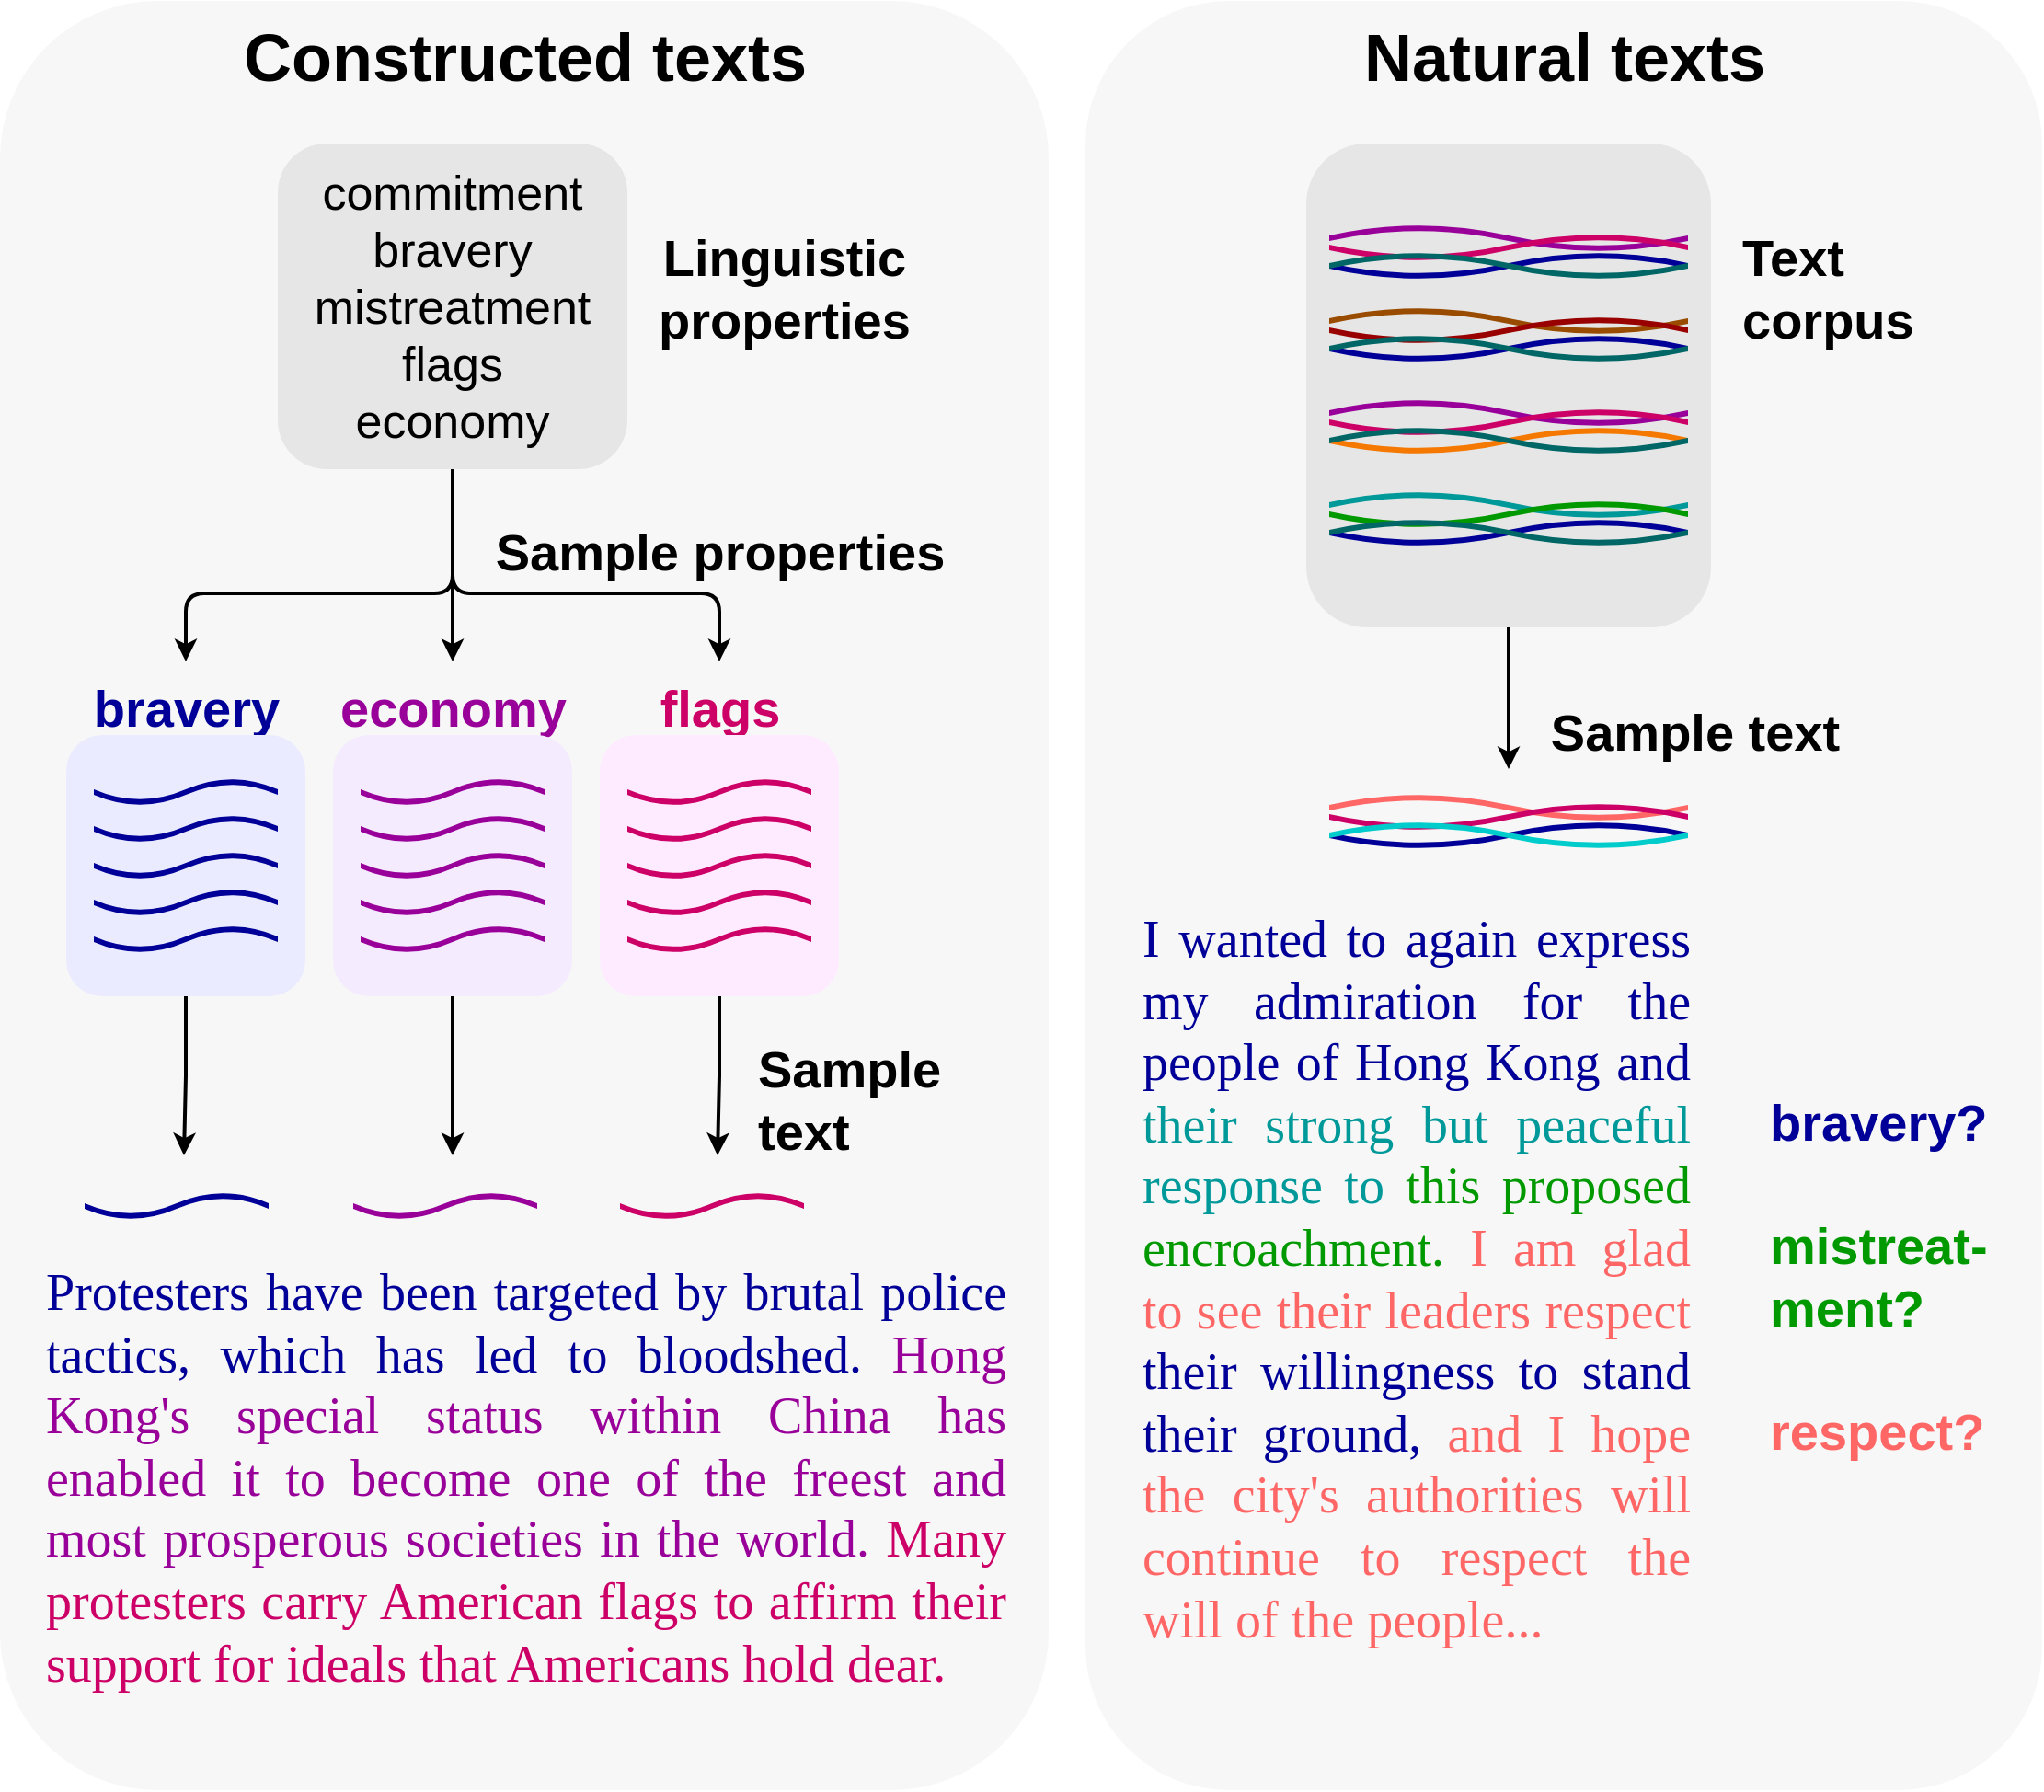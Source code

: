 <mxfile version="21.2.9" type="device" pages="3">
  <diagram name="text_sampling" id="WroFD1hm8cYtH9InglmM">
    <mxGraphModel dx="1509" dy="699" grid="1" gridSize="10" guides="1" tooltips="1" connect="1" arrows="1" fold="1" page="1" pageScale="1" pageWidth="1800" pageHeight="1500" math="0" shadow="0">
      <root>
        <mxCell id="0" />
        <mxCell id="1" parent="0" />
        <mxCell id="6hANDe1LfJOE-iJplE4u-136" value="" style="rounded=1;whiteSpace=wrap;html=1;fillColor=#f7f7f7;fontColor=#333333;strokeColor=none;fontSize=28;movable=1;resizable=1;rotatable=1;deletable=1;editable=1;locked=0;connectable=1;" vertex="1" parent="1">
          <mxGeometry x="860" y="107.5" width="520" height="972.5" as="geometry" />
        </mxCell>
        <mxCell id="6hANDe1LfJOE-iJplE4u-134" value="" style="rounded=1;whiteSpace=wrap;html=1;fillColor=#f7f7f7;fontColor=#333333;strokeColor=none;movable=1;resizable=1;rotatable=1;deletable=1;editable=1;locked=0;connectable=1;" vertex="1" parent="1">
          <mxGeometry x="270" y="107.5" width="570" height="972.5" as="geometry" />
        </mxCell>
        <mxCell id="6hANDe1LfJOE-iJplE4u-148" style="edgeStyle=orthogonalEdgeStyle;rounded=1;orthogonalLoop=1;jettySize=auto;html=1;exitX=0.5;exitY=1;exitDx=0;exitDy=0;strokeWidth=2;" edge="1" parent="1" target="6hANDe1LfJOE-iJplE4u-11">
          <mxGeometry relative="1" as="geometry">
            <mxPoint x="516" y="386.5" as="sourcePoint" />
            <Array as="points">
              <mxPoint x="516" y="429.5" />
              <mxPoint x="661" y="429.5" />
            </Array>
          </mxGeometry>
        </mxCell>
        <mxCell id="6hANDe1LfJOE-iJplE4u-149" style="edgeStyle=orthogonalEdgeStyle;rounded=1;orthogonalLoop=1;jettySize=auto;html=1;exitX=0.5;exitY=1;exitDx=0;exitDy=0;strokeWidth=2;" edge="1" parent="1" target="6hANDe1LfJOE-iJplE4u-9">
          <mxGeometry relative="1" as="geometry">
            <mxPoint x="516" y="386.5" as="sourcePoint" />
            <Array as="points">
              <mxPoint x="516" y="429.5" />
              <mxPoint x="371" y="429.5" />
            </Array>
          </mxGeometry>
        </mxCell>
        <mxCell id="6hANDe1LfJOE-iJplE4u-150" style="edgeStyle=orthogonalEdgeStyle;rounded=0;orthogonalLoop=1;jettySize=auto;html=1;strokeWidth=2;" edge="1" parent="1" source="6hANDe1LfJOE-iJplE4u-1" target="6hANDe1LfJOE-iJplE4u-10">
          <mxGeometry relative="1" as="geometry">
            <mxPoint x="516" y="386.5" as="sourcePoint" />
          </mxGeometry>
        </mxCell>
        <mxCell id="6hANDe1LfJOE-iJplE4u-1" value="&lt;div style=&quot;font-size: 26px;&quot;&gt;&lt;font style=&quot;font-size: 26px;&quot;&gt;commitment&lt;/font&gt;&lt;/div&gt;&lt;div style=&quot;font-size: 26px;&quot;&gt;&lt;font style=&quot;font-size: 26px;&quot;&gt;bravery&lt;/font&gt;&lt;/div&gt;&lt;div style=&quot;font-size: 26px;&quot;&gt;&lt;font style=&quot;font-size: 26px;&quot;&gt;mistreatment&lt;/font&gt;&lt;/div&gt;&lt;div style=&quot;font-size: 26px;&quot;&gt;&lt;font style=&quot;font-size: 26px;&quot;&gt;flags&lt;/font&gt;&lt;/div&gt;&lt;div style=&quot;font-size: 26px;&quot;&gt;&lt;font style=&quot;font-size: 26px;&quot;&gt;economy&lt;/font&gt;&lt;/div&gt;" style="rounded=1;whiteSpace=wrap;html=1;fontSize=22;fillColor=#E6E6E6;strokeColor=none;" vertex="1" parent="1">
          <mxGeometry x="421" y="185" width="190" height="177" as="geometry" />
        </mxCell>
        <mxCell id="6hANDe1LfJOE-iJplE4u-2" value="&lt;b style=&quot;font-size: 28px;&quot;&gt;Linguistic &lt;br&gt;properties&lt;br style=&quot;font-size: 28px;&quot;&gt;&lt;/b&gt;" style="text;html=1;align=center;verticalAlign=middle;resizable=0;points=[];autosize=1;strokeColor=none;fillColor=none;fontSize=28;" vertex="1" parent="1">
          <mxGeometry x="616" y="224" width="160" height="80" as="geometry" />
        </mxCell>
        <mxCell id="6hANDe1LfJOE-iJplE4u-9" value="bravery" style="text;html=1;align=center;verticalAlign=middle;resizable=0;points=[];autosize=1;strokeColor=none;fillColor=none;fontSize=28;fontStyle=1;fontColor=#000099;" vertex="1" parent="1">
          <mxGeometry x="311" y="466.5" width="120" height="50" as="geometry" />
        </mxCell>
        <mxCell id="6hANDe1LfJOE-iJplE4u-10" value="&lt;font style=&quot;font-size: 28px;&quot; color=&quot;#990099&quot;&gt;economy&lt;/font&gt;" style="text;html=1;align=center;verticalAlign=middle;resizable=0;points=[];autosize=1;strokeColor=none;fillColor=none;fontSize=28;fontStyle=1" vertex="1" parent="1">
          <mxGeometry x="441" y="466.5" width="150" height="50" as="geometry" />
        </mxCell>
        <mxCell id="6hANDe1LfJOE-iJplE4u-11" value="flags" style="text;html=1;align=center;verticalAlign=middle;resizable=0;points=[];autosize=1;strokeColor=none;fillColor=none;fontSize=28;fontStyle=1;fontColor=#CC0066;" vertex="1" parent="1">
          <mxGeometry x="616" y="466.5" width="90" height="50" as="geometry" />
        </mxCell>
        <mxCell id="6hANDe1LfJOE-iJplE4u-79" style="edgeStyle=orthogonalEdgeStyle;rounded=0;orthogonalLoop=1;jettySize=auto;html=1;exitX=0.5;exitY=1;exitDx=0;exitDy=0;strokeWidth=2;" edge="1" parent="1" source="6hANDe1LfJOE-iJplE4u-12">
          <mxGeometry relative="1" as="geometry">
            <mxPoint x="370" y="735" as="targetPoint" />
          </mxGeometry>
        </mxCell>
        <mxCell id="6hANDe1LfJOE-iJplE4u-12" value="" style="rounded=1;whiteSpace=wrap;html=1;align=center;fontSize=13;fillColor=#EBEBFF;strokeColor=none;" vertex="1" parent="1">
          <mxGeometry x="306" y="506.5" width="130" height="142" as="geometry" />
        </mxCell>
        <mxCell id="6hANDe1LfJOE-iJplE4u-80" style="edgeStyle=orthogonalEdgeStyle;rounded=0;orthogonalLoop=1;jettySize=auto;html=1;exitX=0.5;exitY=1;exitDx=0;exitDy=0;strokeWidth=2;" edge="1" parent="1" source="6hANDe1LfJOE-iJplE4u-14">
          <mxGeometry relative="1" as="geometry">
            <mxPoint x="516" y="735" as="targetPoint" />
          </mxGeometry>
        </mxCell>
        <mxCell id="6hANDe1LfJOE-iJplE4u-14" value="" style="rounded=1;whiteSpace=wrap;html=1;align=center;fontSize=13;fillColor=#F5EBFF;strokeColor=none;" vertex="1" parent="1">
          <mxGeometry x="451" y="506.5" width="130" height="142" as="geometry" />
        </mxCell>
        <mxCell id="6hANDe1LfJOE-iJplE4u-81" style="edgeStyle=orthogonalEdgeStyle;rounded=0;orthogonalLoop=1;jettySize=auto;html=1;exitX=0.5;exitY=1;exitDx=0;exitDy=0;strokeWidth=2;" edge="1" parent="1" source="6hANDe1LfJOE-iJplE4u-15">
          <mxGeometry relative="1" as="geometry">
            <mxPoint x="660" y="735" as="targetPoint" />
          </mxGeometry>
        </mxCell>
        <mxCell id="6hANDe1LfJOE-iJplE4u-15" value="" style="rounded=1;whiteSpace=wrap;html=1;align=center;fontSize=13;fillColor=#FEEBFF;strokeColor=none;" vertex="1" parent="1">
          <mxGeometry x="596" y="506.5" width="130" height="142" as="geometry" />
        </mxCell>
        <mxCell id="6hANDe1LfJOE-iJplE4u-26" value="&lt;span style=&quot;font-size: 28px;&quot;&gt;Sample properties&lt;/span&gt;" style="text;html=1;align=center;verticalAlign=middle;resizable=0;points=[];autosize=1;strokeColor=none;fillColor=none;fontSize=28;fontStyle=1" vertex="1" parent="1">
          <mxGeometry x="526" y="381.5" width="270" height="50" as="geometry" />
        </mxCell>
        <mxCell id="6hANDe1LfJOE-iJplE4u-43" value="" style="shape=tape;whiteSpace=wrap;html=1;strokeWidth=2;size=0.8;strokeColor=none;fillColor=#000099;" vertex="1" parent="1">
          <mxGeometry x="321" y="610" width="100" height="15" as="geometry" />
        </mxCell>
        <mxCell id="6hANDe1LfJOE-iJplE4u-46" value="" style="shape=tape;whiteSpace=wrap;html=1;strokeWidth=2;size=0.8;strokeColor=none;fillColor=#000099;" vertex="1" parent="1">
          <mxGeometry x="321" y="590" width="100" height="15" as="geometry" />
        </mxCell>
        <mxCell id="6hANDe1LfJOE-iJplE4u-49" value="" style="shape=tape;whiteSpace=wrap;html=1;strokeWidth=2;size=0.8;strokeColor=none;fillColor=#000099;" vertex="1" parent="1">
          <mxGeometry x="321" y="570" width="100" height="15" as="geometry" />
        </mxCell>
        <mxCell id="6hANDe1LfJOE-iJplE4u-50" value="" style="shape=tape;whiteSpace=wrap;html=1;strokeWidth=2;size=0.8;strokeColor=none;fillColor=#000099;" vertex="1" parent="1">
          <mxGeometry x="321" y="550" width="100" height="15" as="geometry" />
        </mxCell>
        <mxCell id="6hANDe1LfJOE-iJplE4u-51" value="" style="shape=tape;whiteSpace=wrap;html=1;strokeWidth=2;size=0.8;strokeColor=none;fillColor=#000099;" vertex="1" parent="1">
          <mxGeometry x="321" y="530" width="100" height="15" as="geometry" />
        </mxCell>
        <mxCell id="6hANDe1LfJOE-iJplE4u-57" value="" style="shape=tape;whiteSpace=wrap;html=1;strokeWidth=2;size=0.8;strokeColor=none;fillColor=#990099;" vertex="1" parent="1">
          <mxGeometry x="466" y="610" width="100" height="15" as="geometry" />
        </mxCell>
        <mxCell id="6hANDe1LfJOE-iJplE4u-58" value="" style="shape=tape;whiteSpace=wrap;html=1;strokeWidth=2;size=0.8;strokeColor=none;fillColor=#990099;" vertex="1" parent="1">
          <mxGeometry x="466" y="590" width="100" height="15" as="geometry" />
        </mxCell>
        <mxCell id="6hANDe1LfJOE-iJplE4u-59" value="" style="shape=tape;whiteSpace=wrap;html=1;strokeWidth=2;size=0.8;strokeColor=none;fillColor=#990099;" vertex="1" parent="1">
          <mxGeometry x="466" y="570" width="100" height="15" as="geometry" />
        </mxCell>
        <mxCell id="6hANDe1LfJOE-iJplE4u-60" value="" style="shape=tape;whiteSpace=wrap;html=1;strokeWidth=2;size=0.8;strokeColor=none;fillColor=#990099;" vertex="1" parent="1">
          <mxGeometry x="466" y="550" width="100" height="15" as="geometry" />
        </mxCell>
        <mxCell id="6hANDe1LfJOE-iJplE4u-61" value="" style="shape=tape;whiteSpace=wrap;html=1;strokeWidth=2;size=0.8;strokeColor=none;fillColor=#990099;" vertex="1" parent="1">
          <mxGeometry x="466" y="530" width="100" height="15" as="geometry" />
        </mxCell>
        <mxCell id="6hANDe1LfJOE-iJplE4u-62" value="" style="shape=tape;whiteSpace=wrap;html=1;strokeWidth=2;size=0.8;strokeColor=none;fillColor=#CC0066;" vertex="1" parent="1">
          <mxGeometry x="611" y="610" width="100" height="15" as="geometry" />
        </mxCell>
        <mxCell id="6hANDe1LfJOE-iJplE4u-63" value="" style="shape=tape;whiteSpace=wrap;html=1;strokeWidth=2;size=0.8;strokeColor=none;fillColor=#CC0066;" vertex="1" parent="1">
          <mxGeometry x="611" y="590" width="100" height="15" as="geometry" />
        </mxCell>
        <mxCell id="6hANDe1LfJOE-iJplE4u-64" value="" style="shape=tape;whiteSpace=wrap;html=1;strokeWidth=2;size=0.8;strokeColor=none;fillColor=#CC0066;" vertex="1" parent="1">
          <mxGeometry x="611" y="570" width="100" height="15" as="geometry" />
        </mxCell>
        <mxCell id="6hANDe1LfJOE-iJplE4u-65" value="" style="shape=tape;whiteSpace=wrap;html=1;strokeWidth=2;size=0.8;strokeColor=none;fillColor=#CC0066;" vertex="1" parent="1">
          <mxGeometry x="611" y="550" width="100" height="15" as="geometry" />
        </mxCell>
        <mxCell id="6hANDe1LfJOE-iJplE4u-66" value="" style="shape=tape;whiteSpace=wrap;html=1;strokeWidth=2;size=0.8;strokeColor=none;fillColor=#CC0066;" vertex="1" parent="1">
          <mxGeometry x="611" y="530" width="100" height="15" as="geometry" />
        </mxCell>
        <mxCell id="6hANDe1LfJOE-iJplE4u-77" value="&lt;div&gt;&lt;span&gt;Sample &lt;br&gt;text&lt;/span&gt;&lt;/div&gt;" style="text;html=1;align=left;verticalAlign=middle;resizable=0;points=[];autosize=1;strokeColor=none;fillColor=none;fontSize=28;fontStyle=1" vertex="1" parent="1">
          <mxGeometry x="680" y="665" width="120" height="80" as="geometry" />
        </mxCell>
        <mxCell id="6hANDe1LfJOE-iJplE4u-158" style="edgeStyle=orthogonalEdgeStyle;rounded=0;orthogonalLoop=1;jettySize=auto;html=1;exitX=0.5;exitY=1;exitDx=0;exitDy=0;fontFamily=Helvetica;fontSize=28;fontColor=default;strokeWidth=2;" edge="1" parent="1" source="6hANDe1LfJOE-iJplE4u-83">
          <mxGeometry relative="1" as="geometry">
            <mxPoint x="1090" y="525" as="targetPoint" />
          </mxGeometry>
        </mxCell>
        <mxCell id="6hANDe1LfJOE-iJplE4u-83" value="" style="rounded=1;whiteSpace=wrap;html=1;fontSize=28;fillColor=#E6E6E6;strokeColor=none;" vertex="1" parent="1">
          <mxGeometry x="980" y="185" width="220" height="263" as="geometry" />
        </mxCell>
        <mxCell id="6hANDe1LfJOE-iJplE4u-84" value="" style="shape=tape;whiteSpace=wrap;html=1;strokeWidth=2;size=0.8;strokeColor=none;fillColor=#000099;fontSize=28;" vertex="1" parent="1">
          <mxGeometry x="992.5" y="244" width="195" height="15" as="geometry" />
        </mxCell>
        <mxCell id="6hANDe1LfJOE-iJplE4u-85" value="" style="shape=tape;whiteSpace=wrap;html=1;strokeWidth=2;size=0.8;strokeColor=none;fillColor=#990099;flipH=1;fontSize=28;" vertex="1" parent="1">
          <mxGeometry x="992.5" y="229" width="195" height="15" as="geometry" />
        </mxCell>
        <mxCell id="6hANDe1LfJOE-iJplE4u-86" value="" style="shape=tape;whiteSpace=wrap;html=1;strokeWidth=2;size=0.8;strokeColor=none;fillColor=#CC0066;fontSize=28;" vertex="1" parent="1">
          <mxGeometry x="992.5" y="234" width="195" height="15" as="geometry" />
        </mxCell>
        <mxCell id="6hANDe1LfJOE-iJplE4u-87" value="" style="shape=tape;whiteSpace=wrap;html=1;strokeWidth=2;size=0.8;strokeColor=none;fillColor=#006666;flipH=1;fontSize=28;" vertex="1" parent="1">
          <mxGeometry x="992.5" y="244" width="195" height="15" as="geometry" />
        </mxCell>
        <mxCell id="6hANDe1LfJOE-iJplE4u-91" value="" style="shape=tape;whiteSpace=wrap;html=1;strokeWidth=2;size=0.8;strokeColor=none;fillColor=#000099;fontSize=28;" vertex="1" parent="1">
          <mxGeometry x="992.5" y="289" width="195" height="15" as="geometry" />
        </mxCell>
        <mxCell id="6hANDe1LfJOE-iJplE4u-92" value="" style="shape=tape;whiteSpace=wrap;html=1;strokeWidth=2;size=0.8;strokeColor=none;fillColor=#994C00;flipH=1;fontSize=28;" vertex="1" parent="1">
          <mxGeometry x="992.5" y="274" width="195" height="15" as="geometry" />
        </mxCell>
        <mxCell id="6hANDe1LfJOE-iJplE4u-93" value="" style="shape=tape;whiteSpace=wrap;html=1;strokeWidth=2;size=0.8;strokeColor=none;fillColor=#990000;fontSize=28;" vertex="1" parent="1">
          <mxGeometry x="992.5" y="279" width="195" height="15" as="geometry" />
        </mxCell>
        <mxCell id="6hANDe1LfJOE-iJplE4u-94" value="" style="shape=tape;whiteSpace=wrap;html=1;strokeWidth=2;size=0.8;strokeColor=none;fillColor=#006666;flipH=1;fontSize=28;" vertex="1" parent="1">
          <mxGeometry x="992.5" y="289" width="195" height="15" as="geometry" />
        </mxCell>
        <mxCell id="6hANDe1LfJOE-iJplE4u-95" value="" style="shape=tape;whiteSpace=wrap;html=1;strokeWidth=2;size=0.8;strokeColor=none;fillColor=#f57900;fontSize=28;" vertex="1" parent="1">
          <mxGeometry x="992.5" y="339" width="195" height="15" as="geometry" />
        </mxCell>
        <mxCell id="6hANDe1LfJOE-iJplE4u-96" value="" style="shape=tape;whiteSpace=wrap;html=1;strokeWidth=2;size=0.8;strokeColor=none;fillColor=#990099;flipH=1;fontSize=28;" vertex="1" parent="1">
          <mxGeometry x="992.5" y="324" width="195" height="15" as="geometry" />
        </mxCell>
        <mxCell id="6hANDe1LfJOE-iJplE4u-97" value="" style="shape=tape;whiteSpace=wrap;html=1;strokeWidth=2;size=0.8;strokeColor=none;fillColor=#CC0066;fontSize=28;" vertex="1" parent="1">
          <mxGeometry x="992.5" y="329" width="195" height="15" as="geometry" />
        </mxCell>
        <mxCell id="6hANDe1LfJOE-iJplE4u-98" value="" style="shape=tape;whiteSpace=wrap;html=1;strokeWidth=2;size=0.8;strokeColor=none;fillColor=#006666;flipH=1;fontSize=28;" vertex="1" parent="1">
          <mxGeometry x="992.5" y="339" width="195" height="15" as="geometry" />
        </mxCell>
        <mxCell id="6hANDe1LfJOE-iJplE4u-107" value="" style="shape=tape;whiteSpace=wrap;html=1;strokeWidth=2;size=0.8;strokeColor=none;fillColor=#000099;fontSize=28;" vertex="1" parent="1">
          <mxGeometry x="992.5" y="389" width="195" height="15" as="geometry" />
        </mxCell>
        <mxCell id="6hANDe1LfJOE-iJplE4u-108" value="" style="shape=tape;whiteSpace=wrap;html=1;strokeWidth=2;size=0.8;strokeColor=none;fillColor=#009999;flipH=1;fontSize=28;" vertex="1" parent="1">
          <mxGeometry x="992.5" y="374" width="195" height="15" as="geometry" />
        </mxCell>
        <mxCell id="6hANDe1LfJOE-iJplE4u-109" value="" style="shape=tape;whiteSpace=wrap;html=1;strokeWidth=2;size=0.8;strokeColor=none;fillColor=#009900;fontSize=28;" vertex="1" parent="1">
          <mxGeometry x="992.5" y="379" width="195" height="15" as="geometry" />
        </mxCell>
        <mxCell id="6hANDe1LfJOE-iJplE4u-110" value="" style="shape=tape;whiteSpace=wrap;html=1;strokeWidth=2;size=0.8;strokeColor=none;fillColor=#006666;flipH=1;fontSize=28;" vertex="1" parent="1">
          <mxGeometry x="992.5" y="389" width="195" height="15" as="geometry" />
        </mxCell>
        <mxCell id="6hANDe1LfJOE-iJplE4u-111" value="" style="shape=tape;whiteSpace=wrap;html=1;strokeWidth=2;size=0.8;strokeColor=none;fillColor=#000099;fontSize=28;" vertex="1" parent="1">
          <mxGeometry x="992.5" y="553.5" width="195" height="15" as="geometry" />
        </mxCell>
        <mxCell id="6hANDe1LfJOE-iJplE4u-112" value="" style="shape=tape;whiteSpace=wrap;html=1;strokeWidth=2;size=0.8;strokeColor=none;fillColor=#FF6666;flipH=1;fontSize=28;" vertex="1" parent="1">
          <mxGeometry x="992.5" y="538.5" width="195" height="15" as="geometry" />
        </mxCell>
        <mxCell id="6hANDe1LfJOE-iJplE4u-113" value="" style="shape=tape;whiteSpace=wrap;html=1;strokeWidth=2;size=0.8;strokeColor=none;fillColor=#CC0066;fontSize=28;" vertex="1" parent="1">
          <mxGeometry x="992.5" y="543.5" width="195" height="15" as="geometry" />
        </mxCell>
        <mxCell id="6hANDe1LfJOE-iJplE4u-114" value="" style="shape=tape;whiteSpace=wrap;html=1;strokeWidth=2;size=0.8;strokeColor=none;fillColor=#00CCCC;flipH=1;fontSize=28;" vertex="1" parent="1">
          <mxGeometry x="992.5" y="553.5" width="195" height="15" as="geometry" />
        </mxCell>
        <mxCell id="6hANDe1LfJOE-iJplE4u-115" value="&lt;b style=&quot;font-size: 28px;&quot;&gt;Text &lt;br&gt;corpus&lt;br style=&quot;font-size: 28px;&quot;&gt;&lt;/b&gt;" style="text;html=1;align=left;verticalAlign=middle;resizable=0;points=[];autosize=1;strokeColor=none;fillColor=none;fontSize=28;" vertex="1" parent="1">
          <mxGeometry x="1215" y="224" width="120" height="80" as="geometry" />
        </mxCell>
        <mxCell id="6hANDe1LfJOE-iJplE4u-119" value="&lt;div style=&quot;font-size: 28px;&quot; align=&quot;justify&quot;&gt;&lt;font style=&quot;font-size: 28px;&quot; face=&quot;Times New Roman&quot;&gt;&lt;font style=&quot;font-size: 28px;&quot; color=&quot;#000099&quot;&gt;I wanted to again express my admiration for the people of Hong Kong and &lt;/font&gt;&lt;font style=&quot;font-size: 28px;&quot; color=&quot;#009999&quot;&gt;their strong but peaceful response to &lt;/font&gt;&lt;font style=&quot;font-size: 28px;&quot; color=&quot;#009900&quot;&gt;this proposed encroachment.&lt;/font&gt; &lt;font style=&quot;font-size: 28px;&quot; color=&quot;#ff6666&quot;&gt;I am glad to see their leaders respect&lt;/font&gt;&lt;font style=&quot;font-size: 28px;&quot; color=&quot;#990000&quot;&gt; &lt;/font&gt;&lt;font style=&quot;font-size: 28px;&quot; color=&quot;#000099&quot;&gt;their willingness to stand their ground,&lt;/font&gt; &lt;font style=&quot;font-size: 28px;&quot; color=&quot;#ff6666&quot;&gt;and I hope the city&#39;s authorities will continue to respect the will of the people...&lt;br style=&quot;font-size: 28px;&quot;&gt;&lt;/font&gt;&lt;/font&gt;&lt;/div&gt;" style="text;whiteSpace=wrap;html=1;fontSize=28;" vertex="1" parent="1">
          <mxGeometry x="888.88" y="593.5" width="300" height="80" as="geometry" />
        </mxCell>
        <mxCell id="6hANDe1LfJOE-iJplE4u-120" value="&lt;div style=&quot;font-size: 28px;&quot; align=&quot;left&quot;&gt;&lt;font style=&quot;font-size: 28px;&quot;&gt;bravery?&lt;/font&gt;&lt;/div&gt;&lt;div style=&quot;font-size: 28px;&quot; align=&quot;left&quot;&gt;&lt;font style=&quot;font-size: 28px;&quot;&gt;&lt;br style=&quot;font-size: 28px;&quot;&gt;&lt;/font&gt;&lt;/div&gt;&lt;div style=&quot;font-size: 28px;&quot; align=&quot;left&quot;&gt;&lt;font style=&quot;font-size: 28px;&quot; color=&quot;#009900&quot;&gt;mistreat-&lt;br&gt;ment?&lt;/font&gt;&lt;/div&gt;&lt;div style=&quot;font-size: 28px;&quot; align=&quot;left&quot;&gt;&lt;font style=&quot;font-size: 28px;&quot;&gt;&lt;br style=&quot;font-size: 28px;&quot;&gt;&lt;/font&gt;&lt;/div&gt;&lt;div style=&quot;font-size: 28px;&quot; align=&quot;left&quot;&gt;&lt;font style=&quot;font-size: 28px;&quot; color=&quot;#ff6666&quot;&gt;respect?&lt;/font&gt;&lt;font style=&quot;font-size: 28px;&quot; color=&quot;#ff6666&quot;&gt;&lt;font style=&quot;font-size: 28px;&quot;&gt;&lt;br style=&quot;font-size: 28px;&quot;&gt;&lt;/font&gt;&lt;/font&gt;&lt;/div&gt;" style="text;html=1;align=left;verticalAlign=middle;resizable=0;points=[];autosize=1;strokeColor=none;fillColor=none;fontSize=28;fontStyle=1;fontColor=#000099;" vertex="1" parent="1">
          <mxGeometry x="1230" y="691" width="140" height="220" as="geometry" />
        </mxCell>
        <mxCell id="6hANDe1LfJOE-iJplE4u-133" value="&lt;div&gt;&lt;b style=&quot;font-size: 28px;&quot;&gt;Sample text&lt;/b&gt;&lt;/div&gt;" style="text;html=1;align=center;verticalAlign=middle;resizable=0;points=[];autosize=1;strokeColor=none;fillColor=none;fontSize=28;" vertex="1" parent="1">
          <mxGeometry x="1101" y="480" width="180" height="50" as="geometry" />
        </mxCell>
        <mxCell id="6hANDe1LfJOE-iJplE4u-135" style="edgeStyle=orthogonalEdgeStyle;rounded=0;orthogonalLoop=1;jettySize=auto;html=1;exitX=0.5;exitY=1;exitDx=0;exitDy=0;fontSize=28;" edge="1" parent="1">
          <mxGeometry relative="1" as="geometry">
            <mxPoint x="1156.13" y="136" as="sourcePoint" />
            <mxPoint x="1156.13" y="136" as="targetPoint" />
          </mxGeometry>
        </mxCell>
        <mxCell id="6hANDe1LfJOE-iJplE4u-144" value="" style="shape=tape;whiteSpace=wrap;html=1;strokeWidth=2;size=0.8;strokeColor=none;fillColor=#000099;" vertex="1" parent="1">
          <mxGeometry x="316" y="755" width="100" height="15" as="geometry" />
        </mxCell>
        <mxCell id="6hANDe1LfJOE-iJplE4u-145" value="" style="shape=tape;whiteSpace=wrap;html=1;strokeWidth=2;size=0.8;strokeColor=none;fillColor=#990099;fontColor=#990099;" vertex="1" parent="1">
          <mxGeometry x="462" y="755" width="100" height="15" as="geometry" />
        </mxCell>
        <mxCell id="6hANDe1LfJOE-iJplE4u-146" value="" style="shape=tape;whiteSpace=wrap;html=1;strokeWidth=2;size=0.8;strokeColor=none;fillColor=#CC0066;" vertex="1" parent="1">
          <mxGeometry x="607" y="755" width="100" height="15" as="geometry" />
        </mxCell>
        <mxCell id="6hANDe1LfJOE-iJplE4u-153" value="&lt;div style=&quot;font-size: 28px;&quot; align=&quot;justify&quot;&gt;&lt;font style=&quot;font-size: 28px;&quot; face=&quot;Times New Roman&quot;&gt;&lt;font style=&quot;font-size: 28px;&quot; color=&quot;#000099&quot;&gt;Protesters have been targeted by brutal police tactics, which has led to bloodshed.&lt;/font&gt; &lt;font style=&quot;font-size: 28px;&quot; color=&quot;#990099&quot;&gt;Hong Kong&#39;s special status within &lt;/font&gt;&lt;/font&gt;&lt;font style=&quot;font-size: 28px;&quot; face=&quot;Times New Roman&quot; color=&quot;#990099&quot;&gt;China has enabled it &lt;/font&gt;&lt;font style=&quot;font-size: 28px;&quot; face=&quot;Times New Roman&quot;&gt;&lt;font style=&quot;font-size: 28px;&quot; color=&quot;#990099&quot;&gt;to become one of the freest and most prosperous societies in the world.&lt;/font&gt; &lt;font style=&quot;font-size: 28px;&quot; color=&quot;#cc0066&quot;&gt;Many protesters carry &lt;/font&gt;&lt;/font&gt;&lt;font style=&quot;font-size: 28px;&quot; face=&quot;Times New Roman&quot; color=&quot;#cc0066&quot;&gt;American flags to affirm their support for ideals that Americans hold dear.&lt;/font&gt;&lt;font style=&quot;font-size: 28px;&quot;&gt;&lt;br&gt;&lt;/font&gt;&lt;/div&gt;" style="text;whiteSpace=wrap;html=1;" vertex="1" parent="1">
          <mxGeometry x="293" y="786" width="524" height="140" as="geometry" />
        </mxCell>
        <mxCell id="6hANDe1LfJOE-iJplE4u-155" style="edgeStyle=orthogonalEdgeStyle;rounded=0;orthogonalLoop=1;jettySize=auto;html=1;exitX=0.5;exitY=1;exitDx=0;exitDy=0;" edge="1" parent="1">
          <mxGeometry relative="1" as="geometry">
            <mxPoint x="1120" y="1047" as="sourcePoint" />
            <mxPoint x="1120" y="1047" as="targetPoint" />
          </mxGeometry>
        </mxCell>
        <mxCell id="eQvOFtFJdwZNdT1xDiFq-1" value="&lt;b style=&quot;font-size: 36px;&quot;&gt;Constructed texts&lt;br style=&quot;font-size: 36px;&quot;&gt;&lt;/b&gt;" style="text;html=1;align=center;verticalAlign=middle;resizable=0;points=[];autosize=1;strokeColor=none;fillColor=none;fontSize=36;" vertex="1" parent="1">
          <mxGeometry x="390" y="107.5" width="330" height="60" as="geometry" />
        </mxCell>
        <mxCell id="eQvOFtFJdwZNdT1xDiFq-2" value="&lt;b style=&quot;font-size: 36px;&quot;&gt;Natural texts&lt;br style=&quot;font-size: 36px;&quot;&gt;&lt;/b&gt;" style="text;html=1;align=center;verticalAlign=middle;resizable=0;points=[];autosize=1;strokeColor=none;fillColor=none;fontSize=36;" vertex="1" parent="1">
          <mxGeometry x="1000" y="107.5" width="240" height="60" as="geometry" />
        </mxCell>
      </root>
    </mxGraphModel>
  </diagram>
  <diagram id="fJphgA5TtR9L8Is_CH6N" name="clf_vs_lm">
    <mxGraphModel dx="2012" dy="932" grid="1" gridSize="10" guides="1" tooltips="1" connect="1" arrows="1" fold="1" page="1" pageScale="1" pageWidth="1800" pageHeight="1500" math="1" shadow="0">
      <root>
        <mxCell id="0" />
        <mxCell id="1" parent="0" />
        <mxCell id="HARoouObjQOdhKFLhrAq-2" value="" style="rounded=1;whiteSpace=wrap;html=1;fontFamily=Helvetica;fontSize=28;fontColor=default;fillColor=#F7F7F7;gradientColor=none;movable=1;resizable=1;rotatable=1;deletable=1;editable=1;locked=0;connectable=1;strokeColor=none;" vertex="1" parent="1">
          <mxGeometry y="840" width="1000" height="760" as="geometry" />
        </mxCell>
        <mxCell id="v-k1qujhMf7uF0srrSFl-34" value="" style="rounded=1;whiteSpace=wrap;html=1;fontFamily=Helvetica;fontSize=28;fontColor=default;fillColor=#F7f7f7;gradientColor=none;strokeColor=none;" vertex="1" parent="1">
          <mxGeometry y="80" width="1000" height="740" as="geometry" />
        </mxCell>
        <mxCell id="v-k1qujhMf7uF0srrSFl-25" style="edgeStyle=orthogonalEdgeStyle;rounded=0;orthogonalLoop=1;jettySize=auto;html=1;exitX=0.5;exitY=1;exitDx=0;exitDy=0;entryX=0.5;entryY=0;entryDx=0;entryDy=0;fontFamily=Helvetica;fontSize=28;fontColor=default;strokeWidth=2;" edge="1" parent="1" source="p9Rx9DtH28gRcvjCcw9E-1" target="p9Rx9DtH28gRcvjCcw9E-2">
          <mxGeometry relative="1" as="geometry" />
        </mxCell>
        <mxCell id="p9Rx9DtH28gRcvjCcw9E-1" value="&lt;div style=&quot;line-height: 80%;&quot;&gt;&lt;font face=&quot;Times New Roman&quot;&gt;.&lt;/font&gt;&lt;/div&gt;&lt;div style=&quot;line-height: 80%;&quot;&gt;&lt;font face=&quot;Times New Roman&quot;&gt;.&lt;/font&gt;&lt;/div&gt;&lt;div style=&quot;line-height: 80%;&quot;&gt;&lt;font face=&quot;Times New Roman&quot;&gt;.&lt;br&gt;&lt;/font&gt;&lt;/div&gt;&lt;div&gt;&lt;font face=&quot;Times New Roman&quot;&gt;This is the time of year when we give thanks for the warmth and love that surrounds us...&lt;/font&gt;&lt;/div&gt;&lt;div style=&quot;line-height: 80%;&quot;&gt;&lt;font face=&quot;Times New Roman&quot;&gt;.&lt;/font&gt;&lt;/div&gt;&lt;div style=&quot;line-height: 80%;&quot;&gt;&lt;font face=&quot;Times New Roman&quot;&gt;.&lt;/font&gt;&lt;/div&gt;&lt;div style=&quot;line-height: 80%;&quot;&gt;&lt;font face=&quot;Times New Roman&quot;&gt;.&lt;br&gt;&lt;/font&gt;&lt;/div&gt;" style="rounded=1;whiteSpace=wrap;html=1;fontFamily=Helvetica;fontSize=28;fillColor=#E6e6e6;strokeColor=none;" vertex="1" parent="1">
          <mxGeometry x="232.5" y="150" width="310" height="340" as="geometry" />
        </mxCell>
        <mxCell id="t22h2IzhsU54otqeKvMx-15" style="edgeStyle=orthogonalEdgeStyle;rounded=0;orthogonalLoop=1;jettySize=auto;html=1;exitX=0.5;exitY=1;exitDx=0;exitDy=0;entryX=0.75;entryY=0;entryDx=0;entryDy=0;fontFamily=Helvetica;fontSize=28;fontColor=default;strokeWidth=2;" edge="1" parent="1" source="p9Rx9DtH28gRcvjCcw9E-2" target="v-k1qujhMf7uF0srrSFl-4">
          <mxGeometry relative="1" as="geometry" />
        </mxCell>
        <mxCell id="p9Rx9DtH28gRcvjCcw9E-2" value="&lt;b&gt;Classifier&lt;/b&gt;" style="rounded=1;whiteSpace=wrap;html=1;fontFamily=Helvetica;fontSize=28;fillColor=#7EA6E0;strokeColor=none;" vertex="1" parent="1">
          <mxGeometry x="302.5" y="550" width="170" height="60" as="geometry" />
        </mxCell>
        <mxCell id="v-k1qujhMf7uF0srrSFl-30" style="edgeStyle=orthogonalEdgeStyle;rounded=0;orthogonalLoop=1;jettySize=auto;html=1;exitX=0.5;exitY=1;exitDx=0;exitDy=0;entryX=0.5;entryY=0;entryDx=0;entryDy=0;fontFamily=Helvetica;fontSize=28;fontColor=default;strokeWidth=2;strokeColor=default;" edge="1" parent="1" source="v-k1qujhMf7uF0srrSFl-2" target="v-k1qujhMf7uF0srrSFl-6">
          <mxGeometry relative="1" as="geometry" />
        </mxCell>
        <mxCell id="v-k1qujhMf7uF0srrSFl-2" value="&lt;b&gt;LLM&lt;/b&gt;" style="rounded=1;whiteSpace=wrap;html=1;fontFamily=Helvetica;fontSize=28;fillColor=#E5CCFF;strokeColor=none;" vertex="1" parent="1">
          <mxGeometry x="210" y="1350" width="130" height="60" as="geometry" />
        </mxCell>
        <mxCell id="t22h2IzhsU54otqeKvMx-6" style="edgeStyle=orthogonalEdgeStyle;rounded=1;orthogonalLoop=1;jettySize=auto;html=1;exitX=1;exitY=0.5;exitDx=0;exitDy=0;fontFamily=Helvetica;fontSize=28;fontColor=default;strokeWidth=2;" edge="1" parent="1" source="v-k1qujhMf7uF0srrSFl-4" target="sjoQXPGx4brC1cvZb0Yk-9">
          <mxGeometry relative="1" as="geometry" />
        </mxCell>
        <mxCell id="v-k1qujhMf7uF0srrSFl-4" value="&lt;div&gt;$$\hat{P}(C=T|X^R), \hat{P}(C=R|X^R)$$&lt;/div&gt;" style="rounded=1;whiteSpace=wrap;html=1;fontFamily=Helvetica;fontSize=28;fillColor=#cce5ff;strokeColor=none;" vertex="1" parent="1">
          <mxGeometry x="50" y="668.75" width="450" height="60" as="geometry" />
        </mxCell>
        <mxCell id="v8DGtMgOPzdggbD5UnkG-2" style="edgeStyle=orthogonalEdgeStyle;rounded=1;orthogonalLoop=1;jettySize=auto;html=1;exitX=0.5;exitY=1;exitDx=0;exitDy=0;entryX=0;entryY=0.5;entryDx=0;entryDy=0;fontFamily=Helvetica;fontSize=28;fontColor=default;strokeWidth=2;" edge="1" parent="1" source="v-k1qujhMf7uF0srrSFl-6" target="sjoQXPGx4brC1cvZb0Yk-8">
          <mxGeometry relative="1" as="geometry">
            <Array as="points">
              <mxPoint x="275" y="1550" />
              <mxPoint x="590" y="1550" />
              <mxPoint x="590" y="1491" />
            </Array>
          </mxGeometry>
        </mxCell>
        <mxCell id="v-k1qujhMf7uF0srrSFl-6" value="&lt;div&gt;$$\hat{P}^T(X^R)$$&lt;/div&gt;" style="rounded=1;whiteSpace=wrap;html=1;fontFamily=Helvetica;fontSize=28;fillColor=#F8EBFF;strokeColor=none;" vertex="1" parent="1">
          <mxGeometry x="205" y="1461.25" width="140" height="60" as="geometry" />
        </mxCell>
        <mxCell id="t22h2IzhsU54otqeKvMx-12" style="edgeStyle=orthogonalEdgeStyle;rounded=1;orthogonalLoop=1;jettySize=auto;html=1;exitX=1;exitY=0.5;exitDx=0;exitDy=0;entryX=0;entryY=0.5;entryDx=0;entryDy=0;fontFamily=Helvetica;fontSize=28;fontColor=default;strokeWidth=2;" edge="1" parent="1" source="v-k1qujhMf7uF0srrSFl-7" target="sjoQXPGx4brC1cvZb0Yk-8">
          <mxGeometry relative="1" as="geometry" />
        </mxCell>
        <mxCell id="v-k1qujhMf7uF0srrSFl-7" value="&lt;div&gt;$$\hat{P}^R(X^R)$$&lt;/div&gt;" style="rounded=1;whiteSpace=wrap;html=1;fontFamily=Helvetica;fontSize=28;fillColor=#F8EBFF;strokeColor=none;" vertex="1" parent="1">
          <mxGeometry x="425" y="1461.25" width="140" height="60" as="geometry" />
        </mxCell>
        <mxCell id="v-k1qujhMf7uF0srrSFl-31" style="edgeStyle=orthogonalEdgeStyle;rounded=0;orthogonalLoop=1;jettySize=auto;html=1;exitX=0.5;exitY=1;exitDx=0;exitDy=0;entryX=0.5;entryY=0;entryDx=0;entryDy=0;fontFamily=Helvetica;fontSize=28;fontColor=default;strokeWidth=2;strokeColor=default;" edge="1" parent="1" source="v-k1qujhMf7uF0srrSFl-14" target="v-k1qujhMf7uF0srrSFl-7">
          <mxGeometry relative="1" as="geometry" />
        </mxCell>
        <mxCell id="v-k1qujhMf7uF0srrSFl-14" value="&lt;b&gt;LLM&lt;/b&gt;" style="rounded=1;whiteSpace=wrap;html=1;fontFamily=Helvetica;fontSize=28;fillColor=#E5CCFF;strokeColor=none;" vertex="1" parent="1">
          <mxGeometry x="430" y="1350" width="130" height="60" as="geometry" />
        </mxCell>
        <mxCell id="v-k1qujhMf7uF0srrSFl-15" value="$$P^R$$" style="text;html=1;align=center;verticalAlign=middle;resizable=0;points=[];autosize=1;strokeColor=none;fillColor=none;fontSize=28;fontFamily=Helvetica;fontColor=default;" vertex="1" parent="1">
          <mxGeometry x="512.5" y="278" width="140" height="50" as="geometry" />
        </mxCell>
        <mxCell id="v-k1qujhMf7uF0srrSFl-19" value="&lt;div style=&quot;font-size: 22px;&quot;&gt;$$(X_j,Y_j) \sim P^T$$&lt;/div&gt;" style="rounded=0;whiteSpace=wrap;html=1;fontFamily=Helvetica;fontSize=28;fillColor=#e6e6e6;strokeColor=none;" vertex="1" parent="1">
          <mxGeometry x="146" y="530" width="170" height="50" as="geometry" />
        </mxCell>
        <mxCell id="v-k1qujhMf7uF0srrSFl-20" value="&lt;div style=&quot;font-size: 22px;&quot;&gt;$$(X_j,Y_j) \sim P^R$$&lt;/div&gt;" style="rounded=0;whiteSpace=wrap;html=1;fontFamily=Helvetica;fontSize=28;fillColor=#e6e6e6;strokeColor=none;" vertex="1" parent="1">
          <mxGeometry x="460" y="530" width="170" height="50" as="geometry" />
        </mxCell>
        <mxCell id="v-k1qujhMf7uF0srrSFl-28" style="edgeStyle=orthogonalEdgeStyle;rounded=1;orthogonalLoop=1;jettySize=auto;html=1;exitX=0.5;exitY=1;exitDx=0;exitDy=0;entryX=0.5;entryY=0;entryDx=0;entryDy=0;fontFamily=Helvetica;fontSize=28;fontColor=default;strokeWidth=2;strokeColor=default;" edge="1" parent="1" source="v-k1qujhMf7uF0srrSFl-21" target="v-k1qujhMf7uF0srrSFl-2">
          <mxGeometry relative="1" as="geometry">
            <Array as="points">
              <mxPoint x="385" y="1310" />
              <mxPoint x="275" y="1310" />
            </Array>
          </mxGeometry>
        </mxCell>
        <mxCell id="v-k1qujhMf7uF0srrSFl-29" style="edgeStyle=orthogonalEdgeStyle;rounded=1;orthogonalLoop=1;jettySize=auto;html=1;exitX=0.5;exitY=1;exitDx=0;exitDy=0;entryX=0.5;entryY=0;entryDx=0;entryDy=0;fontFamily=Helvetica;fontSize=28;fontColor=default;strokeWidth=2;strokeColor=default;" edge="1" parent="1" source="v-k1qujhMf7uF0srrSFl-21" target="v-k1qujhMf7uF0srrSFl-14">
          <mxGeometry relative="1" as="geometry">
            <Array as="points">
              <mxPoint x="385" y="1310" />
              <mxPoint x="495" y="1310" />
            </Array>
          </mxGeometry>
        </mxCell>
        <mxCell id="v-k1qujhMf7uF0srrSFl-21" value="&lt;div style=&quot;line-height: 80%;&quot;&gt;&lt;font face=&quot;Times New Roman&quot;&gt;.&lt;/font&gt;&lt;/div&gt;&lt;div style=&quot;line-height: 80%;&quot;&gt;&lt;font face=&quot;Times New Roman&quot;&gt;.&lt;/font&gt;&lt;/div&gt;&lt;div style=&quot;line-height: 80%;&quot;&gt;&lt;font face=&quot;Times New Roman&quot;&gt;.&lt;br&gt;&lt;/font&gt;&lt;/div&gt;&lt;div&gt;&lt;font face=&quot;Times New Roman&quot;&gt;This is the time of year when we give thanks for the warmth and love that surrounds us...&lt;/font&gt;&lt;/div&gt;&lt;div style=&quot;line-height: 80%;&quot;&gt;&lt;font face=&quot;Times New Roman&quot;&gt;.&lt;/font&gt;&lt;/div&gt;&lt;div style=&quot;line-height: 80%;&quot;&gt;&lt;font face=&quot;Times New Roman&quot;&gt;.&lt;/font&gt;&lt;/div&gt;&lt;div style=&quot;line-height: 80%;&quot;&gt;&lt;font face=&quot;Times New Roman&quot;&gt;.&lt;br&gt;&lt;/font&gt;&lt;/div&gt;" style="rounded=1;whiteSpace=wrap;html=1;fontFamily=Helvetica;fontSize=28;fillColor=#e6e6e6;strokeColor=none;" vertex="1" parent="1">
          <mxGeometry x="230" y="910" width="310" height="340" as="geometry" />
        </mxCell>
        <mxCell id="v-k1qujhMf7uF0srrSFl-22" value="$$P^R$$" style="text;html=1;align=center;verticalAlign=middle;resizable=0;points=[];autosize=1;strokeColor=none;fillColor=none;fontSize=28;fontFamily=Helvetica;fontColor=default;" vertex="1" parent="1">
          <mxGeometry x="510" y="1038" width="140" height="50" as="geometry" />
        </mxCell>
        <mxCell id="HARoouObjQOdhKFLhrAq-1" value="&lt;b&gt;Classifier approach&lt;br&gt;&lt;/b&gt;" style="text;html=1;align=center;verticalAlign=middle;resizable=0;points=[];autosize=1;strokeColor=none;fillColor=none;fontSize=36;" vertex="1" parent="1">
          <mxGeometry x="320" y="80" width="360" height="60" as="geometry" />
        </mxCell>
        <mxCell id="HARoouObjQOdhKFLhrAq-3" value="&lt;b&gt;Language modeling approach&lt;br&gt;&lt;/b&gt;" style="text;html=1;align=center;verticalAlign=middle;resizable=0;points=[];autosize=1;strokeColor=none;fillColor=none;fontSize=36;" vertex="1" parent="1">
          <mxGeometry x="230" y="840" width="540" height="60" as="geometry" />
        </mxCell>
        <mxCell id="sjoQXPGx4brC1cvZb0Yk-1" value="&lt;p style=&quot;line-height: 70%;&quot; align=&quot;center&quot;&gt;&lt;font style=&quot;font-size: 24px;&quot; face=&quot;Times New Roman&quot;&gt;You are writing a statement with positive emotions...&lt;/font&gt;&lt;/p&gt;" style="rounded=0;whiteSpace=wrap;html=1;fontFamily=Helvetica;fontSize=28;fillColor=#e6e6e6;strokeColor=none;align=center;" vertex="1" parent="1">
          <mxGeometry x="530" y="1290" width="210" height="80" as="geometry" />
        </mxCell>
        <mxCell id="sjoQXPGx4brC1cvZb0Yk-5" value="&lt;p style=&quot;line-height: 70%;&quot; align=&quot;center&quot;&gt;&lt;font style=&quot;font-size: 24px;&quot; face=&quot;Times New Roman&quot;&gt;You are writing a statement with negative emotions...&lt;/font&gt;&lt;/p&gt;" style="rounded=0;whiteSpace=wrap;html=1;fontFamily=Helvetica;fontSize=28;fillColor=#e6e6e6;strokeColor=none;align=center;" vertex="1" parent="1">
          <mxGeometry x="20" y="1290" width="210" height="80" as="geometry" />
        </mxCell>
        <mxCell id="sjoQXPGx4brC1cvZb0Yk-8" value="&lt;div align=&quot;center&quot;&gt;$$\frac{\hat{\mathbb{d}P}^T}{\hat{\mathbb{d}P}^R} \propto \frac{\hat{P}^T(X^R)}{\hat{P}^R(X^R)}$$&lt;/div&gt;" style="text;whiteSpace=wrap;html=1;fontSize=28;fontFamily=Helvetica;align=center;fillColor=#D5E8D4;rounded=1;strokeColor=none;" vertex="1" parent="1">
          <mxGeometry x="630" y="1427.19" width="295" height="128.12" as="geometry" />
        </mxCell>
        <mxCell id="sjoQXPGx4brC1cvZb0Yk-9" value="&lt;div align=&quot;center&quot;&gt;$$\frac{\hat{\mathbb{d}P}^T}{\hat{\mathbb{d}P}^R} \propto \frac{\hat{P}(C=T|X^R)}{\hat{P}(C=|X^R)}$$&lt;/div&gt;" style="text;whiteSpace=wrap;html=1;fontSize=28;fontFamily=Helvetica;align=center;rounded=1;fillColor=#D5E8D4;strokeColor=none;" vertex="1" parent="1">
          <mxGeometry x="592.5" y="631.56" width="370" height="134.37" as="geometry" />
        </mxCell>
        <mxCell id="t22h2IzhsU54otqeKvMx-8" style="edgeStyle=orthogonalEdgeStyle;rounded=0;orthogonalLoop=1;jettySize=auto;html=1;exitX=0.5;exitY=1;exitDx=0;exitDy=0;fontFamily=Helvetica;fontSize=28;fontColor=default;strokeColor=default;" edge="1" parent="1">
          <mxGeometry relative="1" as="geometry">
            <mxPoint x="500" y="1571.25" as="sourcePoint" />
            <mxPoint x="500" y="1571.25" as="targetPoint" />
          </mxGeometry>
        </mxCell>
      </root>
    </mxGraphModel>
  </diagram>
  <diagram id="HW_VzO-M4WUKA5Qvatba" name="data">
    <mxGraphModel dx="2012" dy="932" grid="1" gridSize="10" guides="1" tooltips="1" connect="1" arrows="1" fold="1" page="1" pageScale="1" pageWidth="1800" pageHeight="1500" math="0" shadow="0">
      <root>
        <mxCell id="0" />
        <mxCell id="1" parent="0" />
        <mxCell id="EzbZ_DS5-s1uHROi3zeS-1" value="&lt;p style=&quot;line-height: 80%;&quot;&gt;&lt;font style=&quot;font-size: 24px;&quot; face=&quot;Times New Roman&quot;&gt;During George H.W. Bush&#39;s administration, Congress passed the Hong Kong Policy Act, which commits the United States to preserving Hong Kong&#39;s special status. The protesters regularly wave American flags to affirm their support for ideals that Americans hold dear.&lt;br&gt;&lt;br&gt;&lt;br&gt;&lt;/font&gt;&lt;/p&gt;" style="rounded=0;whiteSpace=wrap;html=1;fontFamily=Helvetica;fontSize=28;fontColor=default;fillColor=none;gradientColor=none;align=left;" vertex="1" parent="1">
          <mxGeometry x="400" y="440" width="555" height="190" as="geometry" />
        </mxCell>
        <mxCell id="EzbZ_DS5-s1uHROi3zeS-5" value="&lt;p style=&quot;line-height: 80%;&quot;&gt;&lt;font style=&quot;font-size: 24px;&quot; face=&quot;Times New Roman&quot;&gt;Since June, millions of people in Hong Kong have taken to the streets protesting the erosion of their rights and freedoms. Hong Kong was supposed to maintain a high degree of autonomy after China regained sovereignty over the territory in 1997. This wasn&#39;t just a verbal understanding. This was in the treaty that China signed with Great Britain.&lt;/font&gt;&lt;/p&gt;" style="rounded=0;whiteSpace=wrap;html=1;fontFamily=Helvetica;fontSize=28;fontColor=default;fillColor=none;gradientColor=none;align=left;" vertex="1" parent="1">
          <mxGeometry x="955" y="440" width="555" height="190" as="geometry" />
        </mxCell>
        <mxCell id="EzbZ_DS5-s1uHROi3zeS-6" value="&lt;p style=&quot;line-height: 80%;&quot;&gt;&lt;font style=&quot;font-size: 24px;&quot; face=&quot;Times New Roman&quot;&gt;During George H.W. Bush&#39;s administration, Congress passed the Hong Kong Policy Act, which commits the United States to preserving Hong Kong&#39;s special status. The protesters regularly wave American flags to affirm their support for ideals that Americans hold dear.&lt;br&gt;&lt;br&gt;&lt;br&gt;&lt;/font&gt;&lt;/p&gt;" style="rounded=0;whiteSpace=wrap;html=1;fontFamily=Helvetica;fontSize=28;fontColor=default;fillColor=none;gradientColor=none;align=left;" vertex="1" parent="1">
          <mxGeometry x="400" y="630" width="555" height="190" as="geometry" />
        </mxCell>
        <mxCell id="EzbZ_DS5-s1uHROi3zeS-7" value="&lt;p style=&quot;line-height: 80%;&quot;&gt;&lt;font style=&quot;font-size: 24px;&quot; face=&quot;Times New Roman&quot;&gt;During George H.W. Bush&#39;s administration, Congress passed the Hong Kong Policy Act, which commits the United States to preserving Hong Kong&#39;s special status. The protesters regularly wave American flags to affirm their support for ideals that Americans hold dear.&lt;br&gt;&lt;br&gt;&lt;br&gt;&lt;/font&gt;&lt;/p&gt;" style="rounded=0;whiteSpace=wrap;html=1;fontFamily=Helvetica;fontSize=28;fontColor=default;fillColor=none;gradientColor=none;align=left;" vertex="1" parent="1">
          <mxGeometry x="955" y="630" width="555" height="190" as="geometry" />
        </mxCell>
        <mxCell id="EzbZ_DS5-s1uHROi3zeS-9" value="Hong Kong" style="text;html=1;align=center;verticalAlign=middle;resizable=0;points=[];autosize=1;strokeColor=none;fillColor=none;fontSize=28;fontFamily=Helvetica;fontColor=default;" vertex="1" parent="1">
          <mxGeometry x="210" y="518" width="160" height="50" as="geometry" />
        </mxCell>
      </root>
    </mxGraphModel>
  </diagram>
</mxfile>
